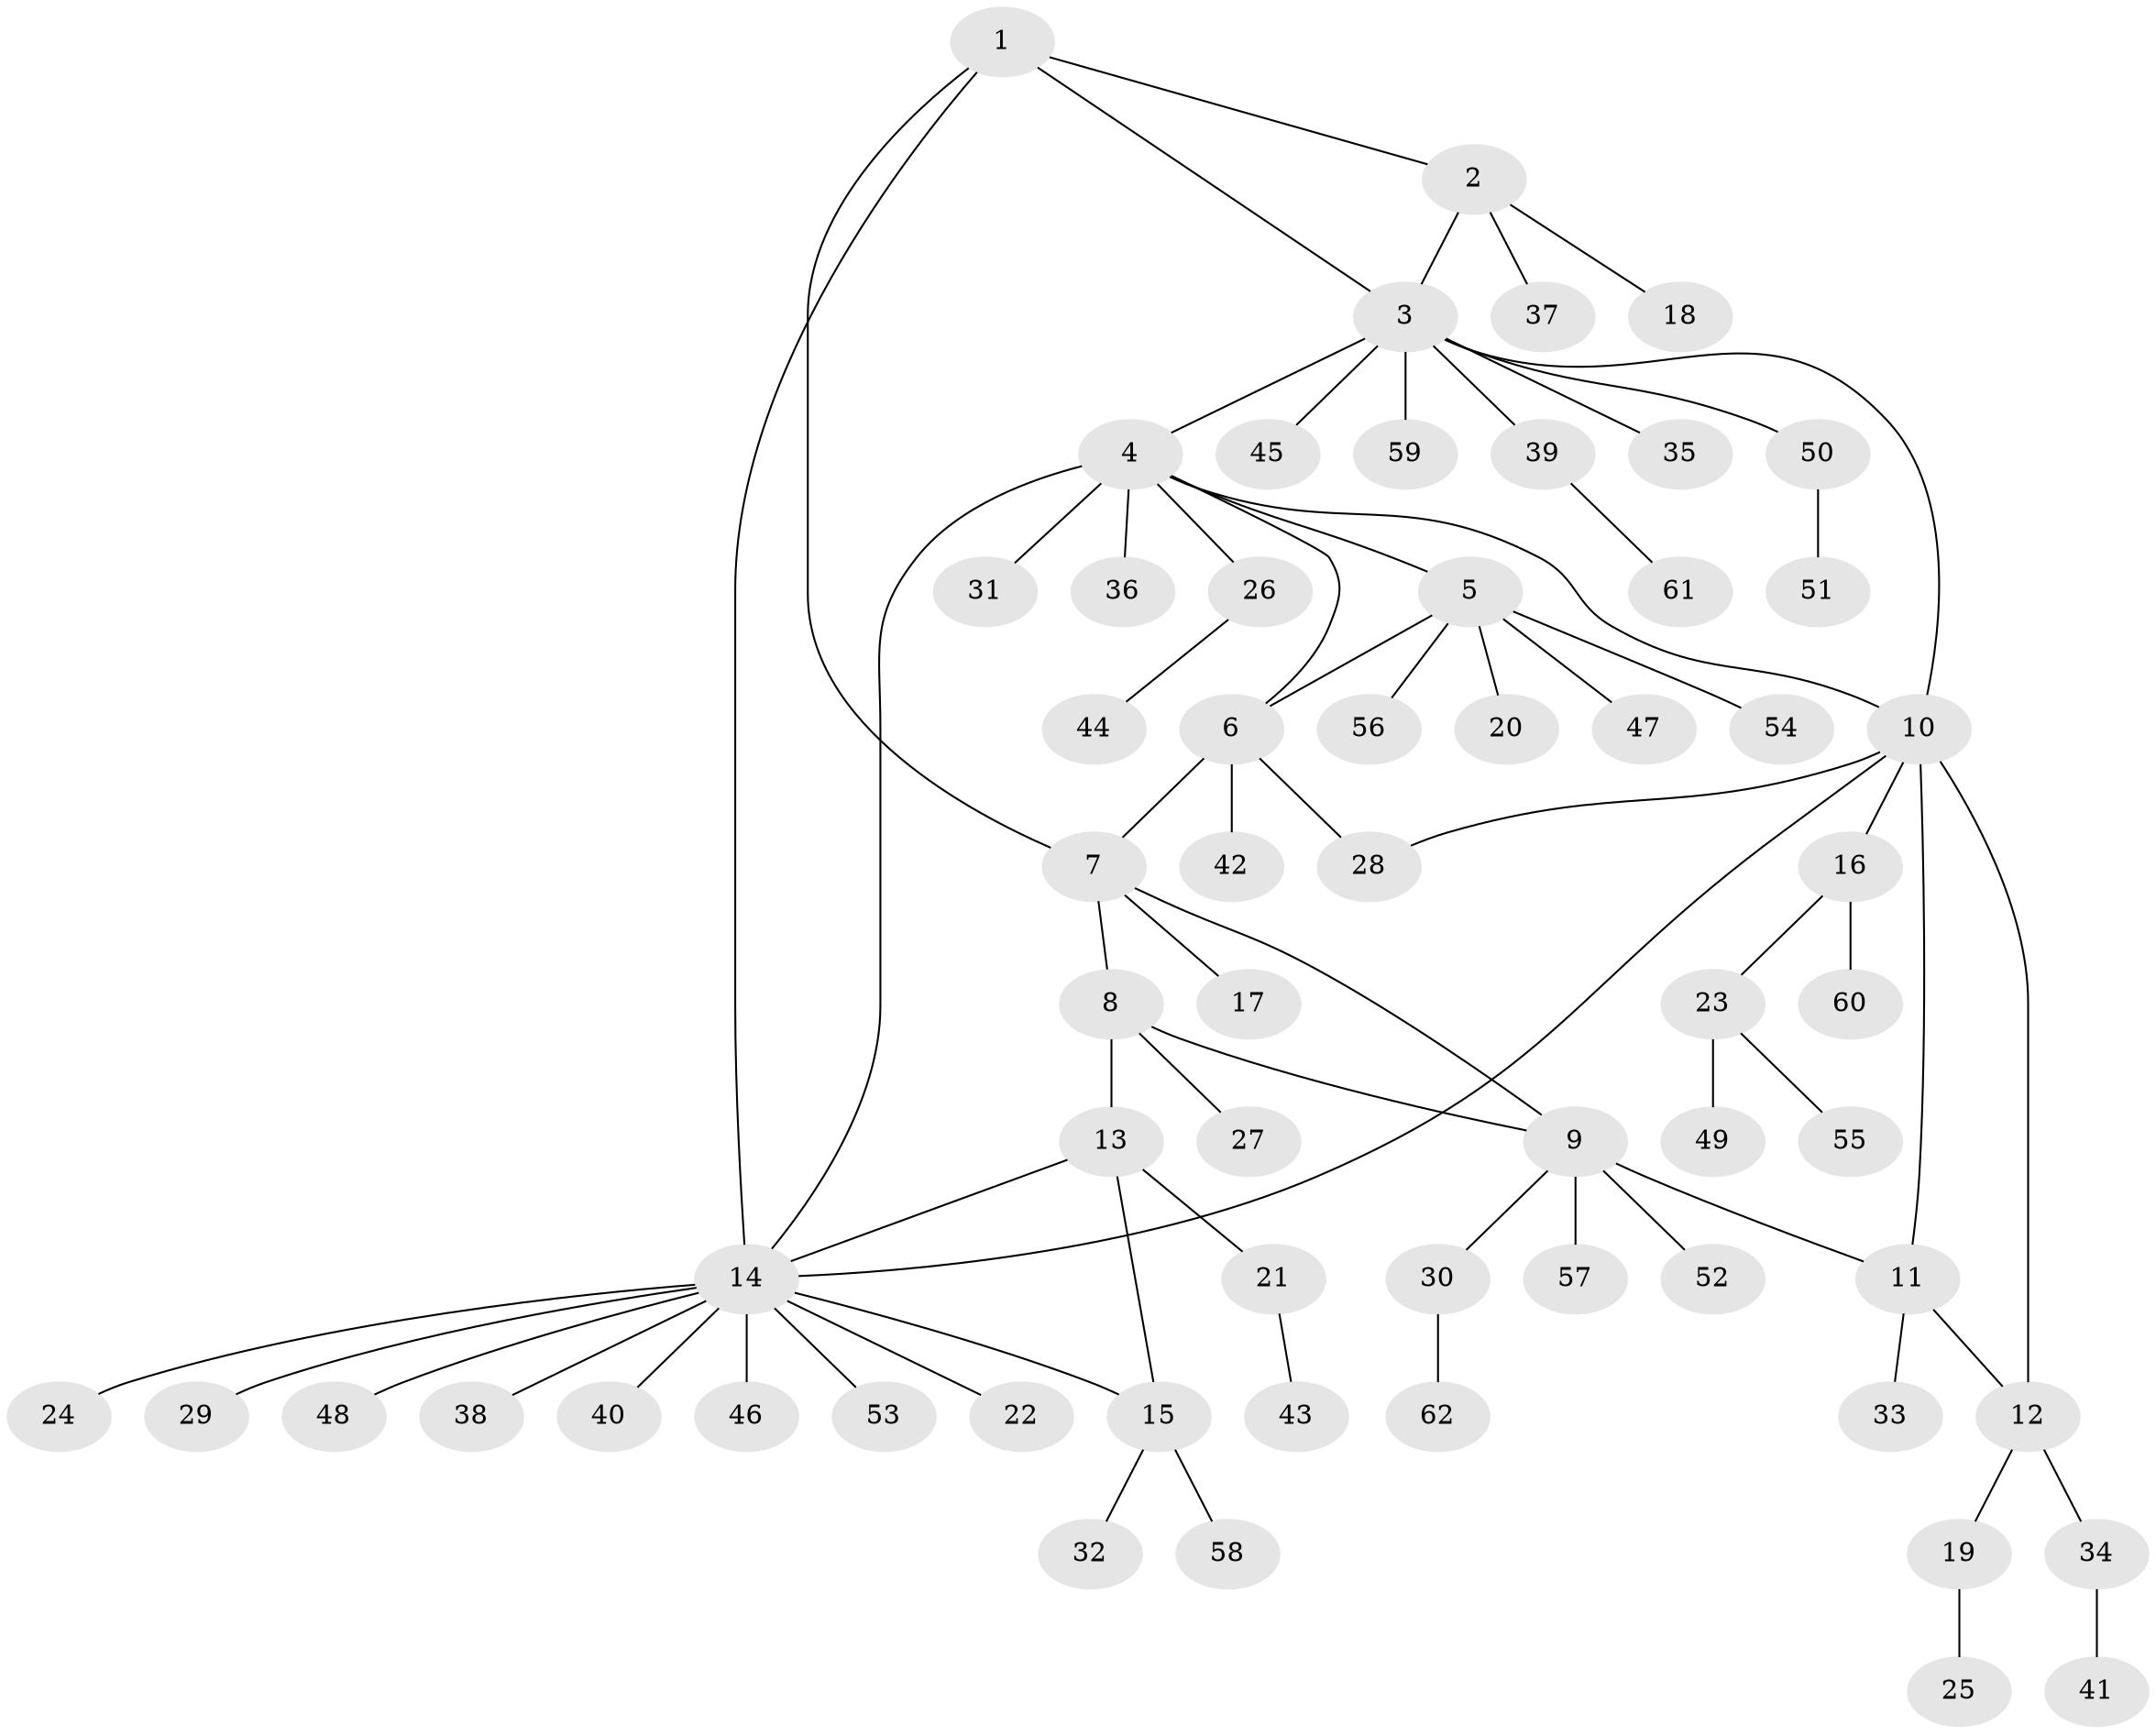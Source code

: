 // coarse degree distribution, {4: 0.13636363636363635, 1: 0.5681818181818182, 12: 0.022727272727272728, 3: 0.06818181818181818, 7: 0.045454545454545456, 2: 0.09090909090909091, 8: 0.022727272727272728, 5: 0.045454545454545456}
// Generated by graph-tools (version 1.1) at 2025/37/03/04/25 23:37:51]
// undirected, 62 vertices, 73 edges
graph export_dot {
  node [color=gray90,style=filled];
  1;
  2;
  3;
  4;
  5;
  6;
  7;
  8;
  9;
  10;
  11;
  12;
  13;
  14;
  15;
  16;
  17;
  18;
  19;
  20;
  21;
  22;
  23;
  24;
  25;
  26;
  27;
  28;
  29;
  30;
  31;
  32;
  33;
  34;
  35;
  36;
  37;
  38;
  39;
  40;
  41;
  42;
  43;
  44;
  45;
  46;
  47;
  48;
  49;
  50;
  51;
  52;
  53;
  54;
  55;
  56;
  57;
  58;
  59;
  60;
  61;
  62;
  1 -- 2;
  1 -- 3;
  1 -- 7;
  1 -- 14;
  2 -- 3;
  2 -- 18;
  2 -- 37;
  3 -- 4;
  3 -- 10;
  3 -- 35;
  3 -- 39;
  3 -- 45;
  3 -- 50;
  3 -- 59;
  4 -- 5;
  4 -- 6;
  4 -- 10;
  4 -- 14;
  4 -- 26;
  4 -- 31;
  4 -- 36;
  5 -- 6;
  5 -- 20;
  5 -- 47;
  5 -- 54;
  5 -- 56;
  6 -- 7;
  6 -- 28;
  6 -- 42;
  7 -- 8;
  7 -- 9;
  7 -- 17;
  8 -- 9;
  8 -- 13;
  8 -- 27;
  9 -- 11;
  9 -- 30;
  9 -- 52;
  9 -- 57;
  10 -- 11;
  10 -- 12;
  10 -- 14;
  10 -- 16;
  10 -- 28;
  11 -- 12;
  11 -- 33;
  12 -- 19;
  12 -- 34;
  13 -- 14;
  13 -- 15;
  13 -- 21;
  14 -- 15;
  14 -- 22;
  14 -- 24;
  14 -- 29;
  14 -- 38;
  14 -- 40;
  14 -- 46;
  14 -- 48;
  14 -- 53;
  15 -- 32;
  15 -- 58;
  16 -- 23;
  16 -- 60;
  19 -- 25;
  21 -- 43;
  23 -- 49;
  23 -- 55;
  26 -- 44;
  30 -- 62;
  34 -- 41;
  39 -- 61;
  50 -- 51;
}
